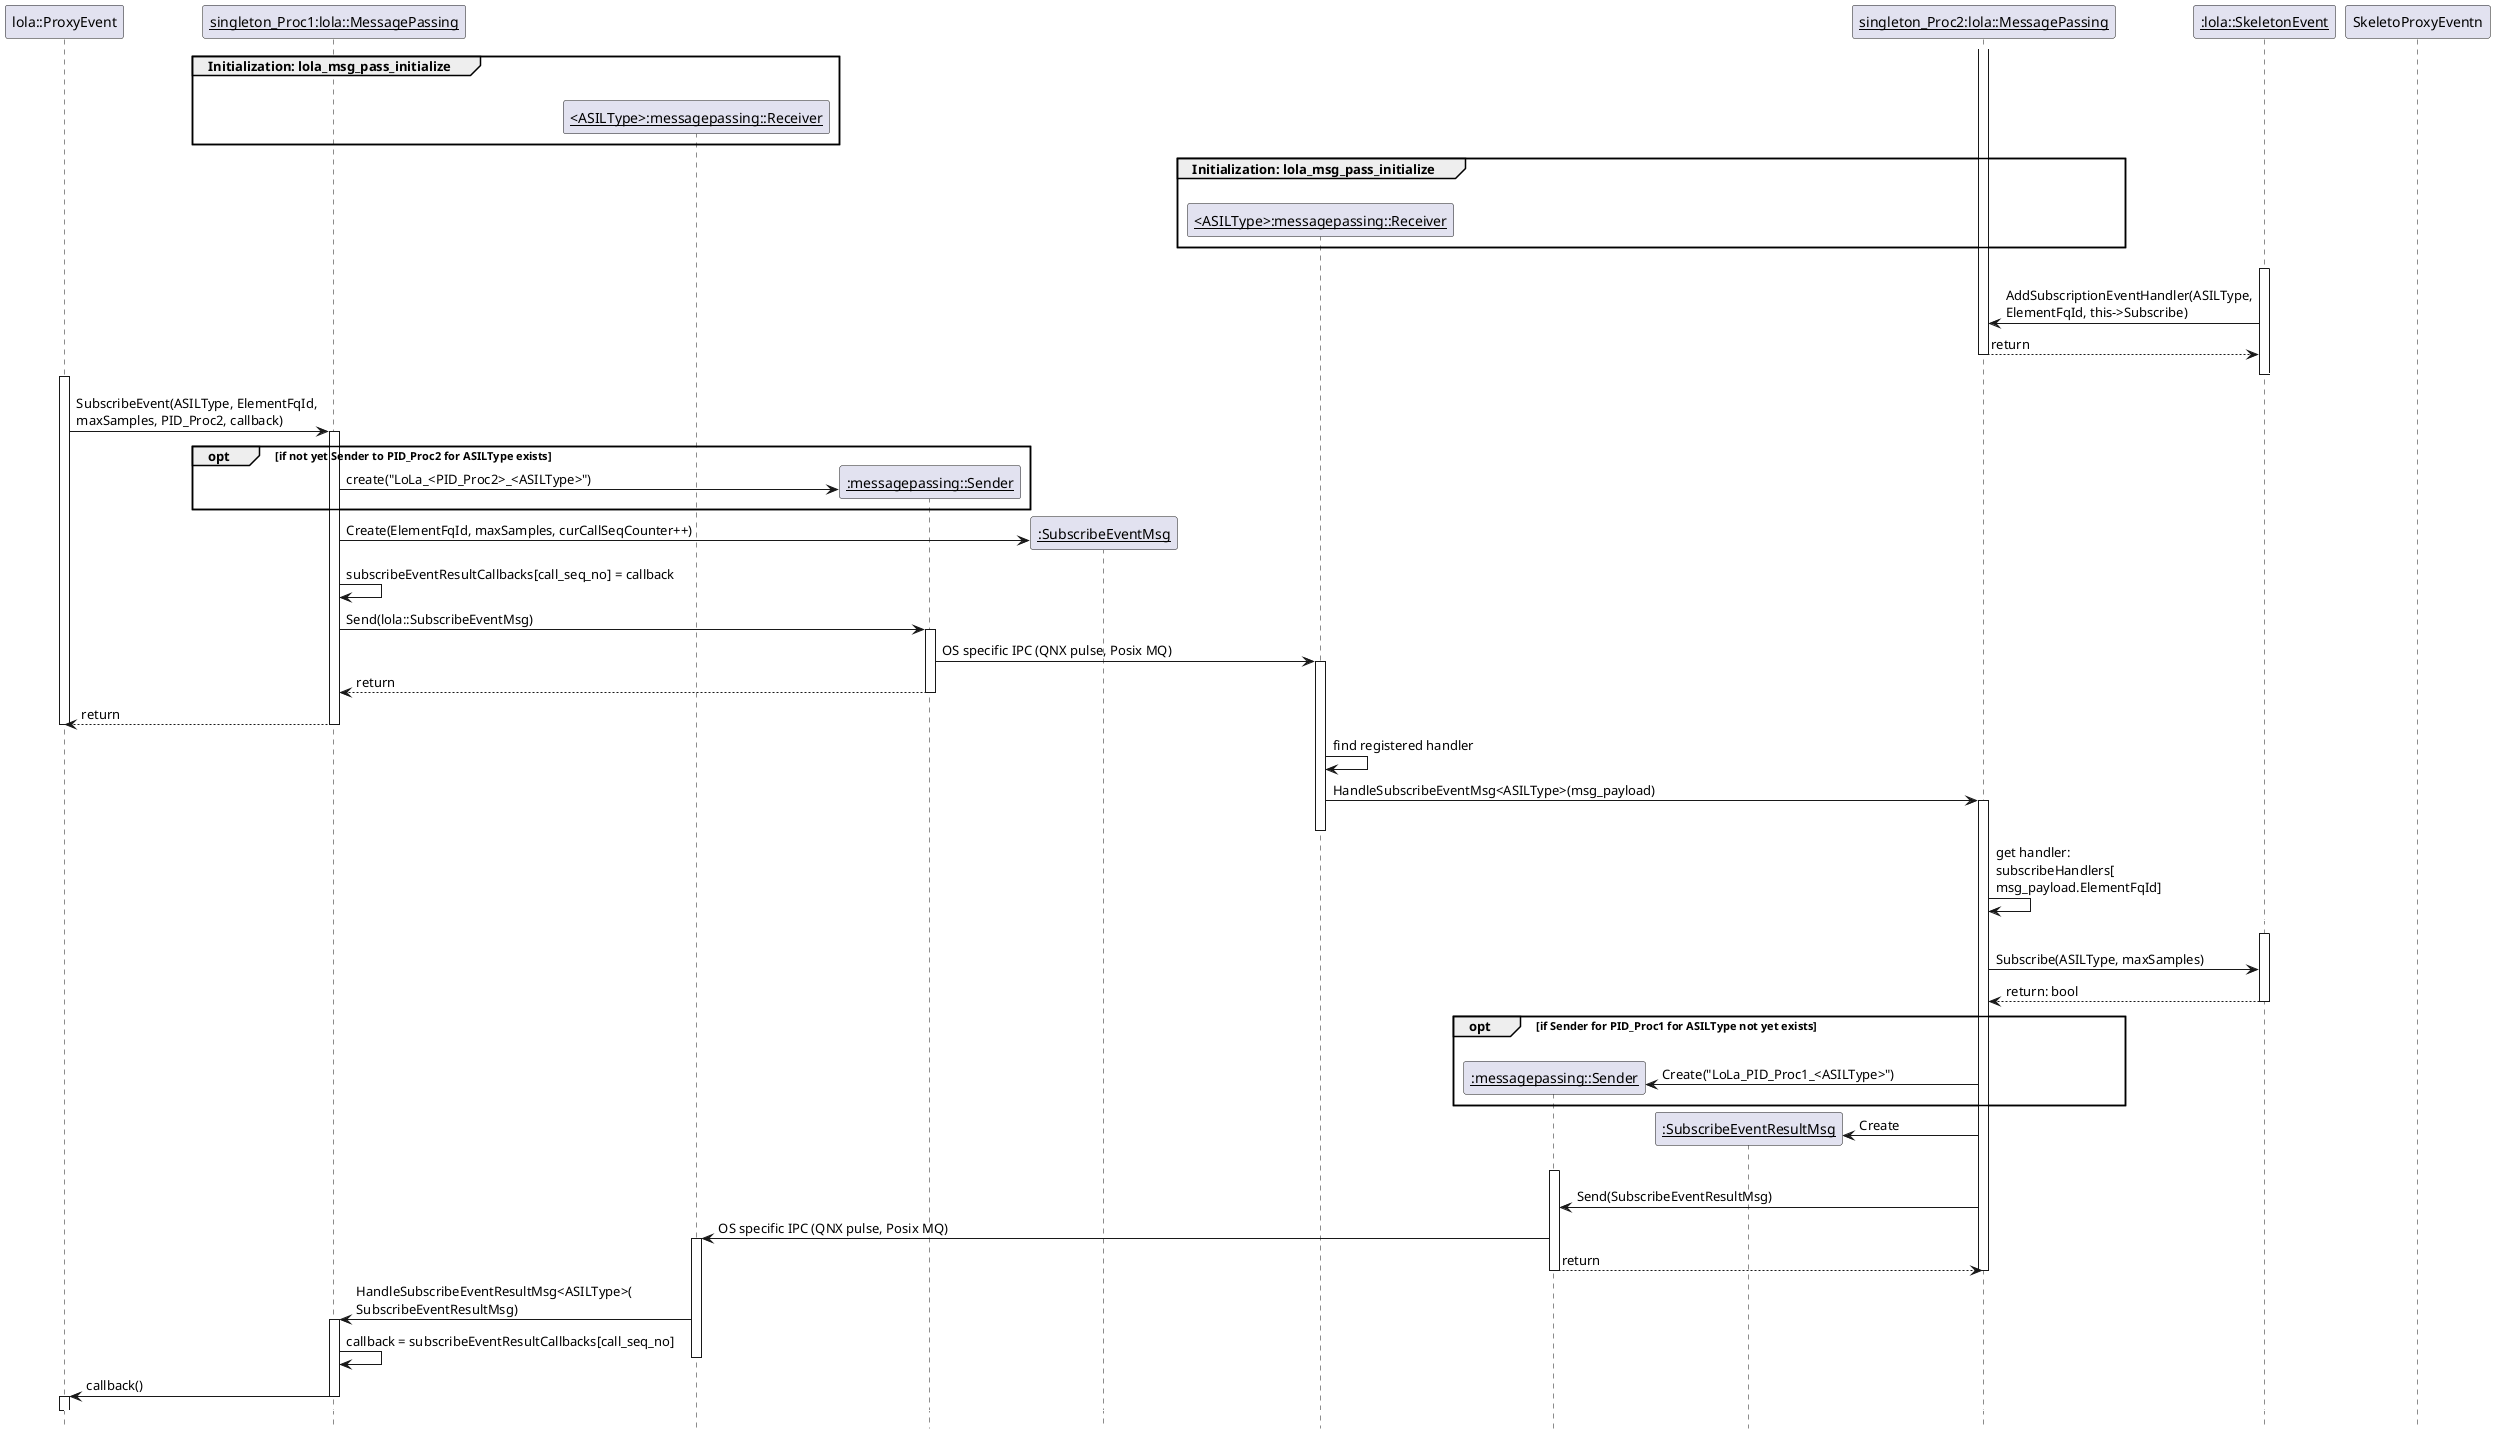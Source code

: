@startuml lola_msg_pass_subscribe_seq

hide footbox

participant "lola::ProxyEvent" as ProxyEvent
participant "<u>singleton_Proc1:lola::MessagePassing</u>" as MessagePassing1
participant "<u><ASILType>:messagepassing::Receiver</u>" as Receiver1
participant "<u>:messagepassing::Sender</u>" as Sender1
participant "<u>:SubscribeEventMsg</u>" as SubscribeEventMsg
participant "<u><ASILType>:messagepassing::Receiver</u>" as Receiver2
participant "<u>:messagepassing::Sender</u>" as Sender2
participant "<u>:SubscribeEventResultMsg</u>" as SubscribeEventResultMsg
participant "<u>singleton_Proc2:lola::MessagePassing</u>" as MessagePassing2
participant "<u>:lola::SkeletonEvent</u>" as SkeletonEvent

group Initialization: lola_msg_pass_initialize
    |||
    create Receiver1
    MessagePassing1 -[#white]> Receiver1
end

group Initialization: lola_msg_pass_initialize
    |||
    create Receiver2
    MessagePassing2 -[#white]> Receiver2
end

activate MessagePassing2
SkeletonEvent -[#white]> SkeletonEvent
activate SkeletonEvent
SkeletonEvent -> MessagePassing2 : AddSubscriptionEventHandler(ASILType,\nElementFqId, this->Subscribe)
MessagePassing2 --> SkeletonEvent : return
deactivate MessagePassing2
SkeletonEvent -[#white]> SkeletonEvent
deactivate SkeletonEvent

activate ProxyEvent
ProxyEvent -> MessagePassing1 : SubscribeEvent(ASILType, ElementFqId,\nmaxSamples, PID_Proc2, callback)
activate MessagePassing1

opt if not yet Sender to PID_Proc2 for ASILType exists
    create Sender1
    MessagePassing1 -> Sender1 : create("LoLa_<PID_Proc2>_<ASILType>")
end

create SubscribeEventMsg
MessagePassing1 -> SubscribeEventMsg : Create(ElementFqId, maxSamples, curCallSeqCounter++)

MessagePassing1 -> MessagePassing1 : subscribeEventResultCallbacks[call_seq_no] = callback
MessagePassing1 -> Sender1 : Send(lola::SubscribeEventMsg)
activate Sender1
Sender1 -> Receiver2 : OS specific IPC (QNX pulse, Posix MQ)
activate Receiver2
Sender1 --> MessagePassing1 : return
deactivate Sender1
MessagePassing1 --> ProxyEvent : return
deactivate MessagePassing1
deactivate ProxyEvent

Receiver2 -> Receiver2 : find registered handler
Receiver2 -> MessagePassing2 : HandleSubscribeEventMsg<ASILType>(msg_payload)
activate MessagePassing2
deactivate Receiver2

MessagePassing2 -> MessagePassing2 : get handler:\nsubscribeHandlers[\nmsg_payload.ElementFqId]
SkeletonEvent -[#white]> SkeletonEvent
activate SkeletonEvent
MessagePassing2 -> SkeletonEvent : Subscribe(ASILType, maxSamples)
SkeletonEvent --> MessagePassing2 : return: bool
deactivate SkeletonEvent

opt if Sender for PID_Proc1 for ASILType not yet exists
    |||
    create Sender2
    MessagePassing2 -> Sender2 : Create("LoLa_PID_Proc1_<ASILType>")
end

create SubscribeEventResultMsg
MessagePassing2 -> SubscribeEventResultMsg : Create

Sender2 -[#white]> Sender2
activate Sender2
MessagePassing2 -> Sender2 : Send(SubscribeEventResultMsg)
Sender2 -> Receiver1 : OS specific IPC (QNX pulse, Posix MQ)
activate Receiver1
Sender2 --> MessagePassing2 : return
deactivate Sender2
deactivate MessagePassing2

Receiver1 -> MessagePassing1 : HandleSubscribeEventResultMsg<ASILType>(\nSubscribeEventResultMsg)
activate MessagePassing1
MessagePassing1 -> MessagePassing1 : callback = subscribeEventResultCallbacks[call_seq_no]
deactivate Receiver1
MessagePassing1 -> ProxyEvent : callback()
deactivate MessagePassing1
activate ProxyEvent
ProxyEvent -[#white]> SkeletoProxyEventn
deactivate ProxyEvent

@enduml